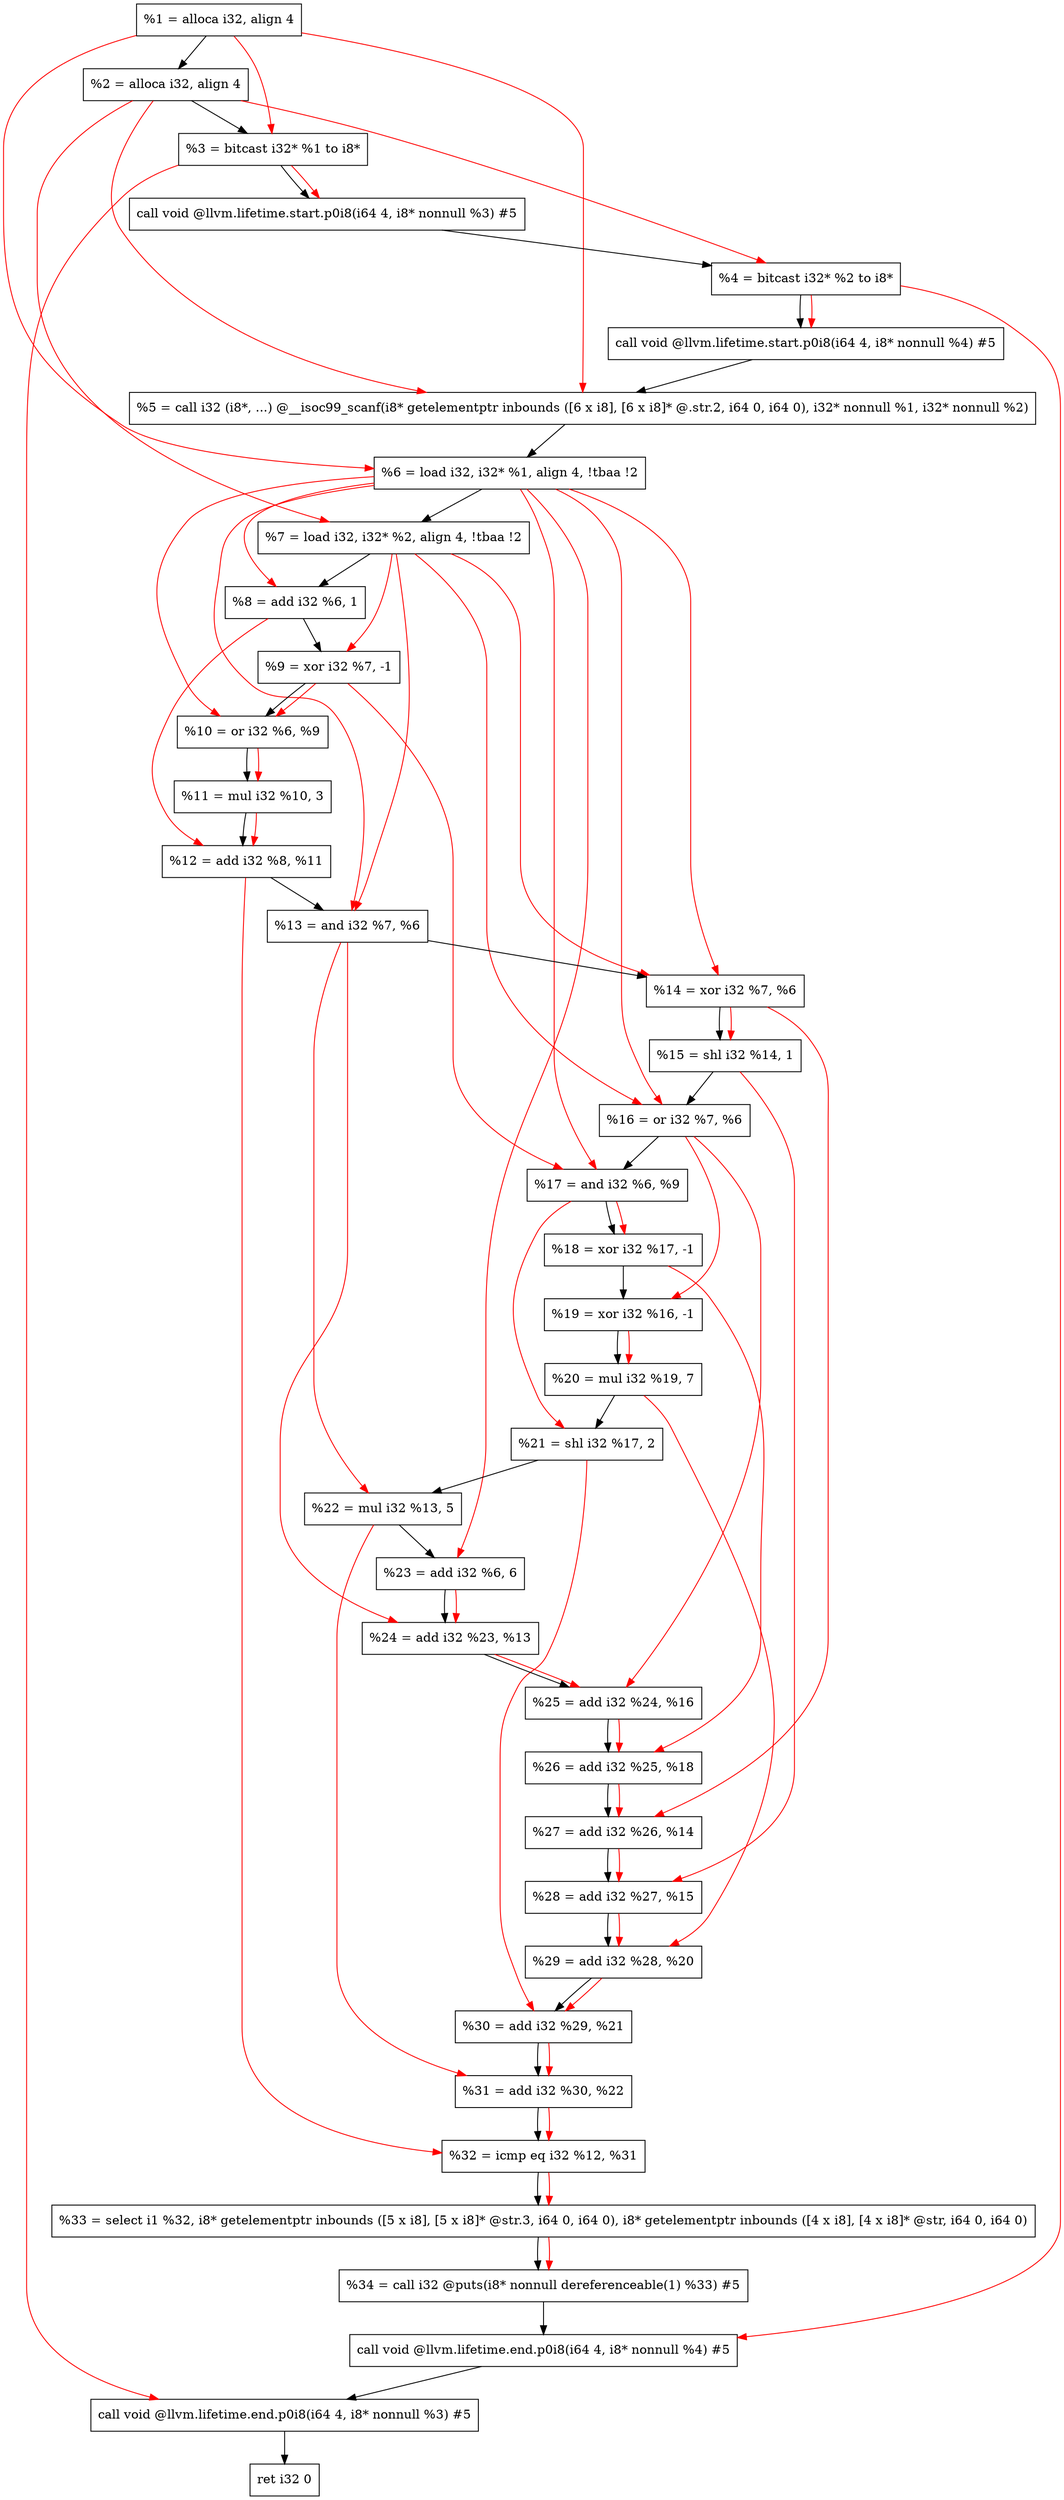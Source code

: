 digraph "DFG for'main' function" {
	Node0x1668e28[shape=record, label="  %1 = alloca i32, align 4"];
	Node0x1668ea8[shape=record, label="  %2 = alloca i32, align 4"];
	Node0x1668f38[shape=record, label="  %3 = bitcast i32* %1 to i8*"];
	Node0x1669398[shape=record, label="  call void @llvm.lifetime.start.p0i8(i64 4, i8* nonnull %3) #5"];
	Node0x1669478[shape=record, label="  %4 = bitcast i32* %2 to i8*"];
	Node0x1669598[shape=record, label="  call void @llvm.lifetime.start.p0i8(i64 4, i8* nonnull %4) #5"];
	Node0x16697d0[shape=record, label="  %5 = call i32 (i8*, ...) @__isoc99_scanf(i8* getelementptr inbounds ([6 x i8], [6 x i8]* @.str.2, i64 0, i64 0), i32* nonnull %1, i32* nonnull %2)"];
	Node0x1669888[shape=record, label="  %6 = load i32, i32* %1, align 4, !tbaa !2"];
	Node0x166a7f8[shape=record, label="  %7 = load i32, i32* %2, align 4, !tbaa !2"];
	Node0x166ae80[shape=record, label="  %8 = add i32 %6, 1"];
	Node0x166aef0[shape=record, label="  %9 = xor i32 %7, -1"];
	Node0x166af60[shape=record, label="  %10 = or i32 %6, %9"];
	Node0x166afd0[shape=record, label="  %11 = mul i32 %10, 3"];
	Node0x166b040[shape=record, label="  %12 = add i32 %8, %11"];
	Node0x166b0b0[shape=record, label="  %13 = and i32 %7, %6"];
	Node0x166b120[shape=record, label="  %14 = xor i32 %7, %6"];
	Node0x166b190[shape=record, label="  %15 = shl i32 %14, 1"];
	Node0x166b200[shape=record, label="  %16 = or i32 %7, %6"];
	Node0x166b270[shape=record, label="  %17 = and i32 %6, %9"];
	Node0x166b2e0[shape=record, label="  %18 = xor i32 %17, -1"];
	Node0x166b350[shape=record, label="  %19 = xor i32 %16, -1"];
	Node0x166b3c0[shape=record, label="  %20 = mul i32 %19, 7"];
	Node0x166b430[shape=record, label="  %21 = shl i32 %17, 2"];
	Node0x166b4a0[shape=record, label="  %22 = mul i32 %13, 5"];
	Node0x166b510[shape=record, label="  %23 = add i32 %6, 6"];
	Node0x166b580[shape=record, label="  %24 = add i32 %23, %13"];
	Node0x166b5f0[shape=record, label="  %25 = add i32 %24, %16"];
	Node0x166b660[shape=record, label="  %26 = add i32 %25, %18"];
	Node0x166b6d0[shape=record, label="  %27 = add i32 %26, %14"];
	Node0x166b740[shape=record, label="  %28 = add i32 %27, %15"];
	Node0x166b7b0[shape=record, label="  %29 = add i32 %28, %20"];
	Node0x166b820[shape=record, label="  %30 = add i32 %29, %21"];
	Node0x166b890[shape=record, label="  %31 = add i32 %30, %22"];
	Node0x166b900[shape=record, label="  %32 = icmp eq i32 %12, %31"];
	Node0x16099d8[shape=record, label="  %33 = select i1 %32, i8* getelementptr inbounds ([5 x i8], [5 x i8]* @str.3, i64 0, i64 0), i8* getelementptr inbounds ([4 x i8], [4 x i8]* @str, i64 0, i64 0)"];
	Node0x166bba0[shape=record, label="  %34 = call i32 @puts(i8* nonnull dereferenceable(1) %33) #5"];
	Node0x166bdf8[shape=record, label="  call void @llvm.lifetime.end.p0i8(i64 4, i8* nonnull %4) #5"];
	Node0x166bf58[shape=record, label="  call void @llvm.lifetime.end.p0i8(i64 4, i8* nonnull %3) #5"];
	Node0x166c018[shape=record, label="  ret i32 0"];
	Node0x1668e28 -> Node0x1668ea8;
	Node0x1668ea8 -> Node0x1668f38;
	Node0x1668f38 -> Node0x1669398;
	Node0x1669398 -> Node0x1669478;
	Node0x1669478 -> Node0x1669598;
	Node0x1669598 -> Node0x16697d0;
	Node0x16697d0 -> Node0x1669888;
	Node0x1669888 -> Node0x166a7f8;
	Node0x166a7f8 -> Node0x166ae80;
	Node0x166ae80 -> Node0x166aef0;
	Node0x166aef0 -> Node0x166af60;
	Node0x166af60 -> Node0x166afd0;
	Node0x166afd0 -> Node0x166b040;
	Node0x166b040 -> Node0x166b0b0;
	Node0x166b0b0 -> Node0x166b120;
	Node0x166b120 -> Node0x166b190;
	Node0x166b190 -> Node0x166b200;
	Node0x166b200 -> Node0x166b270;
	Node0x166b270 -> Node0x166b2e0;
	Node0x166b2e0 -> Node0x166b350;
	Node0x166b350 -> Node0x166b3c0;
	Node0x166b3c0 -> Node0x166b430;
	Node0x166b430 -> Node0x166b4a0;
	Node0x166b4a0 -> Node0x166b510;
	Node0x166b510 -> Node0x166b580;
	Node0x166b580 -> Node0x166b5f0;
	Node0x166b5f0 -> Node0x166b660;
	Node0x166b660 -> Node0x166b6d0;
	Node0x166b6d0 -> Node0x166b740;
	Node0x166b740 -> Node0x166b7b0;
	Node0x166b7b0 -> Node0x166b820;
	Node0x166b820 -> Node0x166b890;
	Node0x166b890 -> Node0x166b900;
	Node0x166b900 -> Node0x16099d8;
	Node0x16099d8 -> Node0x166bba0;
	Node0x166bba0 -> Node0x166bdf8;
	Node0x166bdf8 -> Node0x166bf58;
	Node0x166bf58 -> Node0x166c018;
edge [color=red]
	Node0x1668e28 -> Node0x1668f38;
	Node0x1668f38 -> Node0x1669398;
	Node0x1668ea8 -> Node0x1669478;
	Node0x1669478 -> Node0x1669598;
	Node0x1668e28 -> Node0x16697d0;
	Node0x1668ea8 -> Node0x16697d0;
	Node0x1668e28 -> Node0x1669888;
	Node0x1668ea8 -> Node0x166a7f8;
	Node0x1669888 -> Node0x166ae80;
	Node0x166a7f8 -> Node0x166aef0;
	Node0x1669888 -> Node0x166af60;
	Node0x166aef0 -> Node0x166af60;
	Node0x166af60 -> Node0x166afd0;
	Node0x166ae80 -> Node0x166b040;
	Node0x166afd0 -> Node0x166b040;
	Node0x166a7f8 -> Node0x166b0b0;
	Node0x1669888 -> Node0x166b0b0;
	Node0x166a7f8 -> Node0x166b120;
	Node0x1669888 -> Node0x166b120;
	Node0x166b120 -> Node0x166b190;
	Node0x166a7f8 -> Node0x166b200;
	Node0x1669888 -> Node0x166b200;
	Node0x1669888 -> Node0x166b270;
	Node0x166aef0 -> Node0x166b270;
	Node0x166b270 -> Node0x166b2e0;
	Node0x166b200 -> Node0x166b350;
	Node0x166b350 -> Node0x166b3c0;
	Node0x166b270 -> Node0x166b430;
	Node0x166b0b0 -> Node0x166b4a0;
	Node0x1669888 -> Node0x166b510;
	Node0x166b510 -> Node0x166b580;
	Node0x166b0b0 -> Node0x166b580;
	Node0x166b580 -> Node0x166b5f0;
	Node0x166b200 -> Node0x166b5f0;
	Node0x166b5f0 -> Node0x166b660;
	Node0x166b2e0 -> Node0x166b660;
	Node0x166b660 -> Node0x166b6d0;
	Node0x166b120 -> Node0x166b6d0;
	Node0x166b6d0 -> Node0x166b740;
	Node0x166b190 -> Node0x166b740;
	Node0x166b740 -> Node0x166b7b0;
	Node0x166b3c0 -> Node0x166b7b0;
	Node0x166b7b0 -> Node0x166b820;
	Node0x166b430 -> Node0x166b820;
	Node0x166b820 -> Node0x166b890;
	Node0x166b4a0 -> Node0x166b890;
	Node0x166b040 -> Node0x166b900;
	Node0x166b890 -> Node0x166b900;
	Node0x166b900 -> Node0x16099d8;
	Node0x16099d8 -> Node0x166bba0;
	Node0x1669478 -> Node0x166bdf8;
	Node0x1668f38 -> Node0x166bf58;
}
